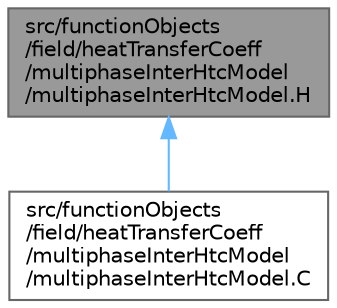 digraph "src/functionObjects/field/heatTransferCoeff/multiphaseInterHtcModel/multiphaseInterHtcModel.H"
{
 // LATEX_PDF_SIZE
  bgcolor="transparent";
  edge [fontname=Helvetica,fontsize=10,labelfontname=Helvetica,labelfontsize=10];
  node [fontname=Helvetica,fontsize=10,shape=box,height=0.2,width=0.4];
  Node1 [id="Node000001",label="src/functionObjects\l/field/heatTransferCoeff\l/multiphaseInterHtcModel\l/multiphaseInterHtcModel.H",height=0.2,width=0.4,color="gray40", fillcolor="grey60", style="filled", fontcolor="black",tooltip=" "];
  Node1 -> Node2 [id="edge1_Node000001_Node000002",dir="back",color="steelblue1",style="solid",tooltip=" "];
  Node2 [id="Node000002",label="src/functionObjects\l/field/heatTransferCoeff\l/multiphaseInterHtcModel\l/multiphaseInterHtcModel.C",height=0.2,width=0.4,color="grey40", fillcolor="white", style="filled",URL="$multiphaseInterHtcModel_8C.html",tooltip=" "];
}
